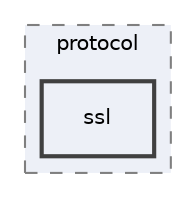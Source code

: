 digraph "/Users/jlu/zeek/src/analyzer/protocol/ssl"
{
 // LATEX_PDF_SIZE
  edge [fontname="Helvetica",fontsize="10",labelfontname="Helvetica",labelfontsize="10"];
  node [fontname="Helvetica",fontsize="10",shape=record];
  compound=true
  subgraph clusterdir_5b88579d87e8de5dcee2ef4958d0594c {
    graph [ bgcolor="#edf0f7", pencolor="grey50", style="filled,dashed,", label="protocol", fontname="Helvetica", fontsize="10", URL="dir_5b88579d87e8de5dcee2ef4958d0594c.html"]
  dir_0dff9138d2e06f663a0bcae99e2c5121 [shape=box, label="ssl", style="filled,bold,", fillcolor="#edf0f7", color="grey25", URL="dir_0dff9138d2e06f663a0bcae99e2c5121.html"];
  }
}

